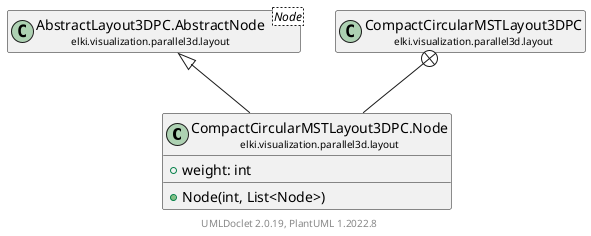 @startuml
    remove .*\.(Instance|Par|Parameterizer|Factory)$
    set namespaceSeparator none
    hide empty fields
    hide empty methods

    class "<size:14>CompactCircularMSTLayout3DPC.Node\n<size:10>elki.visualization.parallel3d.layout" as elki.visualization.parallel3d.layout.CompactCircularMSTLayout3DPC.Node [[CompactCircularMSTLayout3DPC.Node.html]] {
        +weight: int
        +Node(int, List<Node>)
    }

    class "<size:14>AbstractLayout3DPC.AbstractNode\n<size:10>elki.visualization.parallel3d.layout" as elki.visualization.parallel3d.layout.AbstractLayout3DPC.AbstractNode<Node> [[AbstractLayout3DPC.AbstractNode.html]]
    class "<size:14>CompactCircularMSTLayout3DPC\n<size:10>elki.visualization.parallel3d.layout" as elki.visualization.parallel3d.layout.CompactCircularMSTLayout3DPC [[CompactCircularMSTLayout3DPC.html]]

    elki.visualization.parallel3d.layout.AbstractLayout3DPC.AbstractNode <|-- elki.visualization.parallel3d.layout.CompactCircularMSTLayout3DPC.Node
    elki.visualization.parallel3d.layout.CompactCircularMSTLayout3DPC +-- elki.visualization.parallel3d.layout.CompactCircularMSTLayout3DPC.Node

    center footer UMLDoclet 2.0.19, PlantUML 1.2022.8
@enduml
